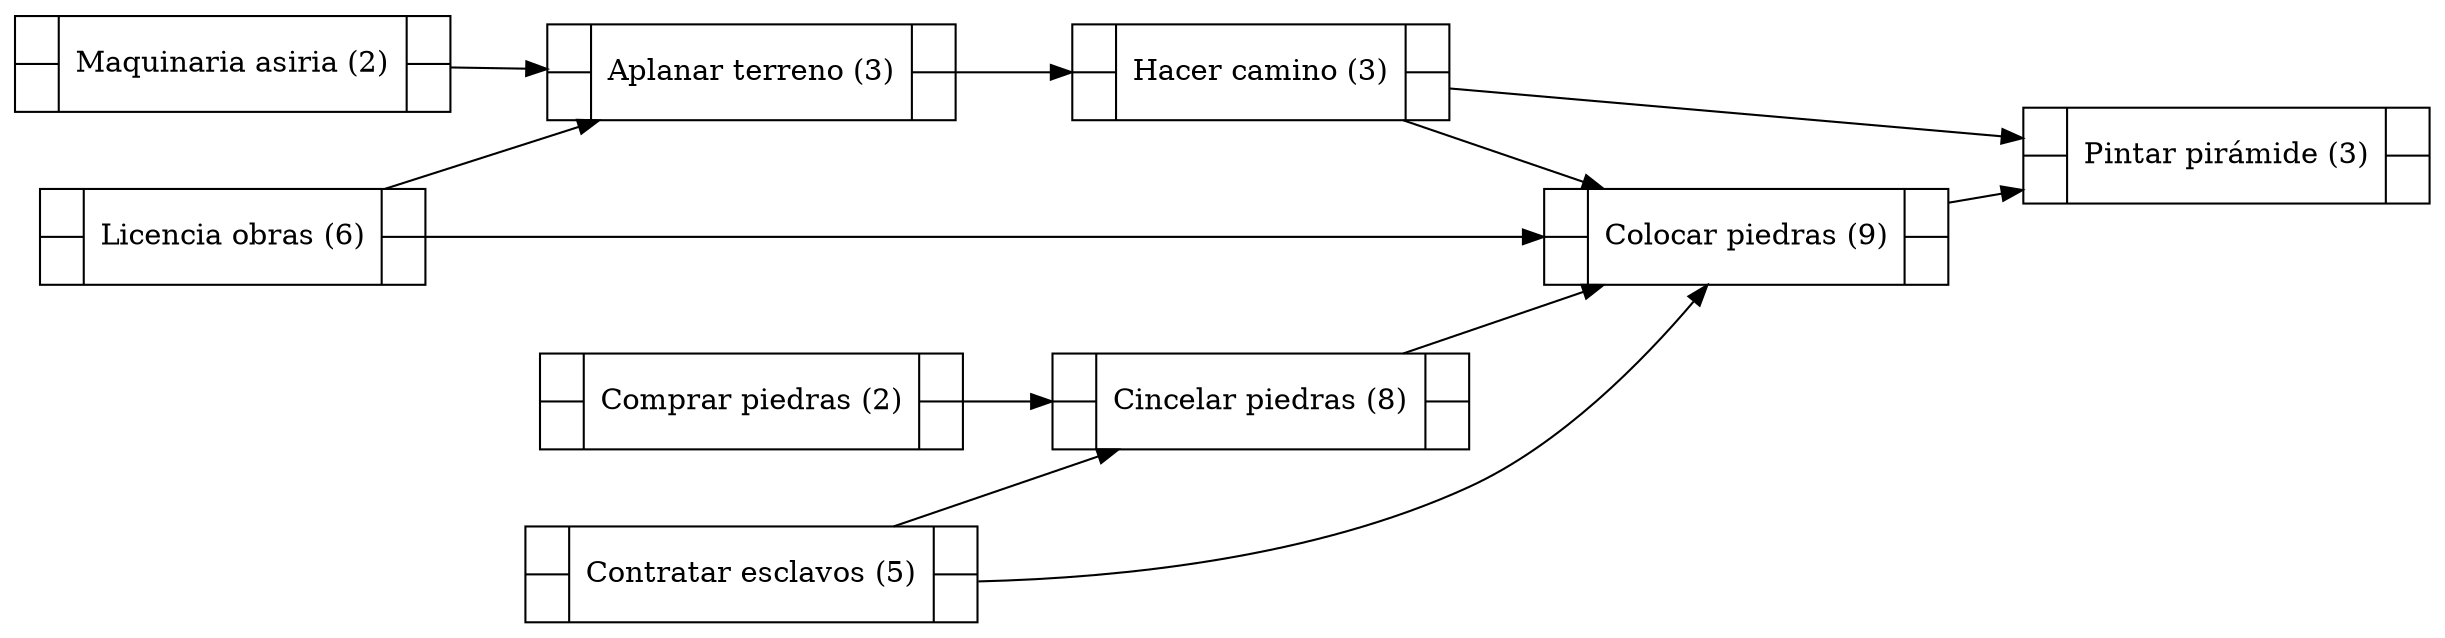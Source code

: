 digraph {
    graph [pad="0.1", nodesep=".5", ranksep=".5"];
    rankdir=LR
    node [shape=record, width = .5];

    p1 [label="{{  |  }  | { Licencia obras (6) }        | {  | }}"]
    p2 [label="{{  |  }  | { Aplanar terreno (3) }       | {  | }}"]
    p3 [label="{{  |  }  | { Hacer camino (3) }          | {  | }}"]
    p4 [label="{{  |  }  | { Comprar piedras (2) }       | {  | }}"]
    p5 [label="{{  |  }  | { Cincelar piedras (8) }      | {  | }}"]
    p6 [label="{{  |  }  | { Colocar piedras (9) }       | {  | }}"]
    p7 [label="{{  |  }  | { Pintar pirámide (3) }       | {  | }}"]
    p8 [label="{{  |  }  | { Maquinaria asiria (2) }     | {  | }}"]
    p9 [label="{{  |  }  | { Contratar esclavos (5) }    | {  | }}"]

    p1 -> p2 -> p3
    p4 -> p5
    p1 -> p6
    p3 -> p6
    p5 -> p6
    p6 -> p7
    p3 -> p7
    p8 -> p2
    p9 -> p6
    p9 -> p5
}
